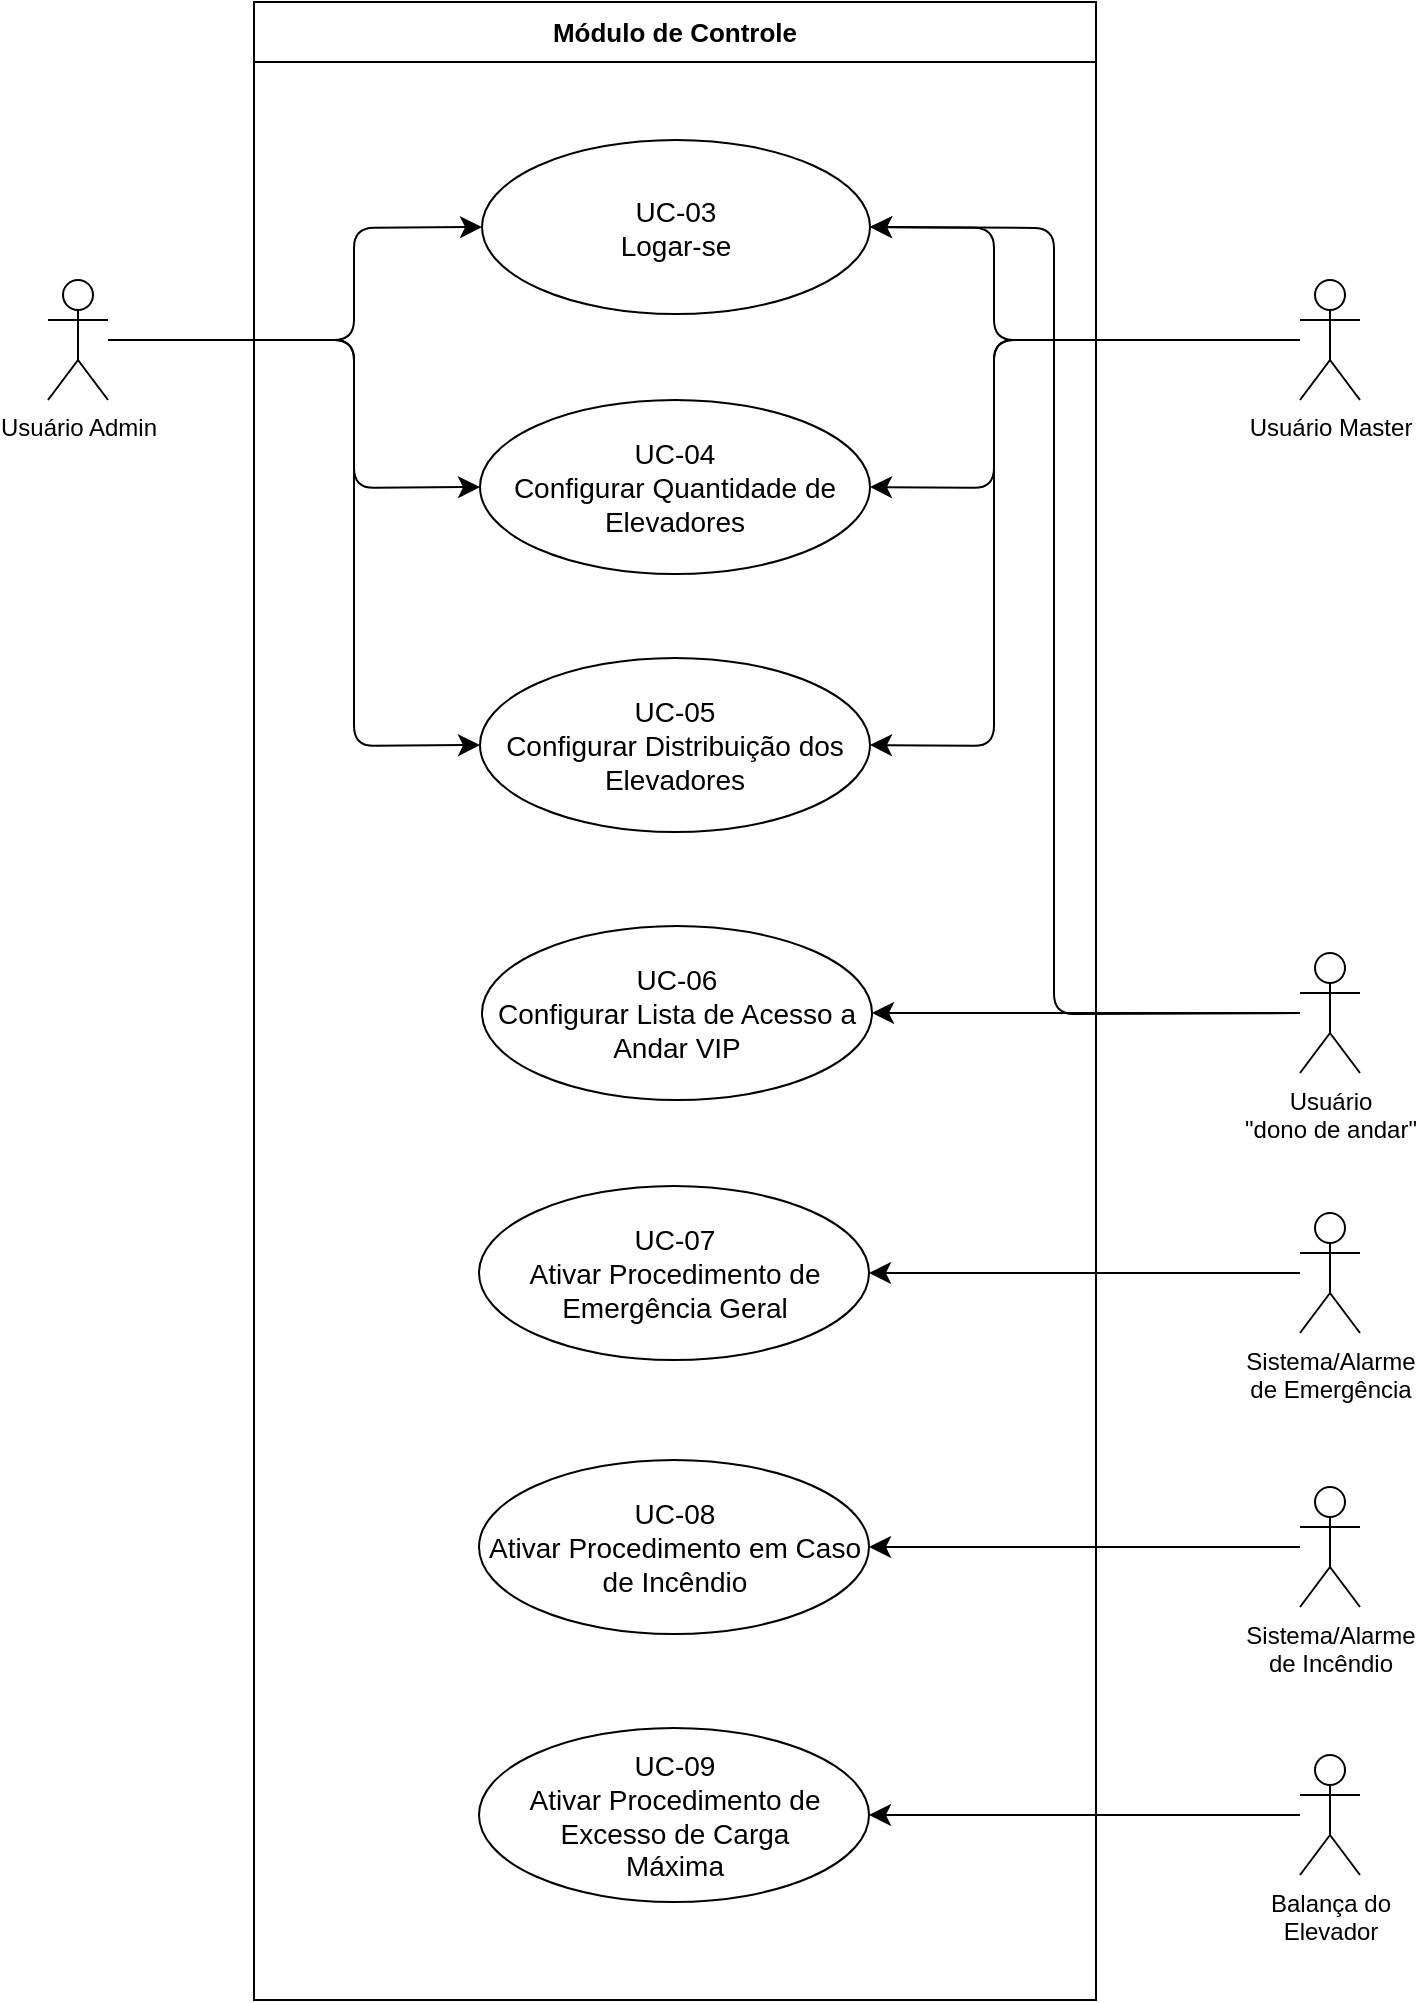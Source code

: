 <mxfile version="24.7.17">
  <diagram name="Page-1" id="IhADGQKQc7QEtHjRozba">
    <mxGraphModel dx="3668" dy="2082" grid="1" gridSize="10" guides="1" tooltips="1" connect="1" arrows="1" fold="1" page="0" pageScale="1" pageWidth="850" pageHeight="1100" math="0" shadow="0">
      <root>
        <mxCell id="0" />
        <mxCell id="1" parent="0" />
        <mxCell id="7ueF1fXJD6vw5-LiibAf-1" value="&lt;font style=&quot;font-size: 13px;&quot;&gt;Módulo de Controle&lt;/font&gt;" style="swimlane;whiteSpace=wrap;html=1;startSize=30;" parent="1" vertex="1">
          <mxGeometry x="-350" y="-109" width="421" height="999" as="geometry" />
        </mxCell>
        <mxCell id="7ueF1fXJD6vw5-LiibAf-2" value="UC-03&lt;br style=&quot;font-size: 14px;&quot;&gt;Logar-se" style="ellipse;whiteSpace=wrap;html=1;fontSize=14;fontStyle=0" parent="7ueF1fXJD6vw5-LiibAf-1" vertex="1">
          <mxGeometry x="114" y="69" width="194" height="87" as="geometry" />
        </mxCell>
        <mxCell id="7ueF1fXJD6vw5-LiibAf-3" value="UC-04&lt;div&gt;Configurar Quantidade de&lt;br&gt;Elevadores&lt;/div&gt;" style="ellipse;whiteSpace=wrap;html=1;fontSize=14;fontStyle=0" parent="7ueF1fXJD6vw5-LiibAf-1" vertex="1">
          <mxGeometry x="113" y="199" width="195" height="87" as="geometry" />
        </mxCell>
        <mxCell id="7ueF1fXJD6vw5-LiibAf-10" value="UC-06&lt;div&gt;Configurar Lista de Acesso a Andar VIP&lt;/div&gt;" style="ellipse;whiteSpace=wrap;html=1;fontSize=14;fontStyle=0" parent="7ueF1fXJD6vw5-LiibAf-1" vertex="1">
          <mxGeometry x="114" y="462" width="195" height="87" as="geometry" />
        </mxCell>
        <mxCell id="7ueF1fXJD6vw5-LiibAf-11" value="UC-07&lt;div&gt;Ativar Procedimento de Emergência Geral&lt;/div&gt;" style="ellipse;whiteSpace=wrap;html=1;fontSize=14;fontStyle=0" parent="7ueF1fXJD6vw5-LiibAf-1" vertex="1">
          <mxGeometry x="112.5" y="592" width="195" height="87" as="geometry" />
        </mxCell>
        <mxCell id="7ueF1fXJD6vw5-LiibAf-12" value="UC-08&lt;div&gt;Ativar Procedimento em Caso de Incêndio&lt;/div&gt;" style="ellipse;whiteSpace=wrap;html=1;fontSize=14;fontStyle=0" parent="7ueF1fXJD6vw5-LiibAf-1" vertex="1">
          <mxGeometry x="112.5" y="729" width="195" height="87" as="geometry" />
        </mxCell>
        <mxCell id="7ueF1fXJD6vw5-LiibAf-13" value="UC-09&lt;div&gt;Ativar Procedimento de Excesso de Carga&lt;/div&gt;&lt;div&gt;Máxima&lt;/div&gt;" style="ellipse;whiteSpace=wrap;html=1;fontSize=14;fontStyle=0" parent="7ueF1fXJD6vw5-LiibAf-1" vertex="1">
          <mxGeometry x="112.5" y="863" width="195" height="87" as="geometry" />
        </mxCell>
        <mxCell id="NG-tSZVlPT3nJzfpOF7C-1" value="UC-05&lt;div&gt;Configurar Distribuição dos Elevadores&lt;/div&gt;" style="ellipse;whiteSpace=wrap;html=1;fontSize=14;fontStyle=0" parent="7ueF1fXJD6vw5-LiibAf-1" vertex="1">
          <mxGeometry x="113" y="328" width="195" height="87" as="geometry" />
        </mxCell>
        <mxCell id="7ueF1fXJD6vw5-LiibAf-29" style="edgeStyle=none;shape=connector;curved=0;rounded=1;orthogonalLoop=1;jettySize=auto;html=1;entryX=1;entryY=0.5;entryDx=0;entryDy=0;strokeColor=default;align=center;verticalAlign=middle;fontFamily=Helvetica;fontSize=12;fontColor=default;labelBackgroundColor=default;startSize=8;endArrow=classic;endSize=8;" parent="1" source="7ueF1fXJD6vw5-LiibAf-6" target="7ueF1fXJD6vw5-LiibAf-2" edge="1">
          <mxGeometry relative="1" as="geometry">
            <Array as="points">
              <mxPoint x="20" y="60" />
              <mxPoint x="20" y="4" />
            </Array>
          </mxGeometry>
        </mxCell>
        <mxCell id="7ueF1fXJD6vw5-LiibAf-30" style="edgeStyle=none;shape=connector;curved=0;rounded=1;orthogonalLoop=1;jettySize=auto;html=1;entryX=1;entryY=0.5;entryDx=0;entryDy=0;strokeColor=default;align=center;verticalAlign=middle;fontFamily=Helvetica;fontSize=12;fontColor=default;labelBackgroundColor=default;startSize=8;endArrow=classic;endSize=8;" parent="1" source="7ueF1fXJD6vw5-LiibAf-6" target="7ueF1fXJD6vw5-LiibAf-3" edge="1">
          <mxGeometry relative="1" as="geometry">
            <Array as="points">
              <mxPoint x="20" y="60" />
              <mxPoint x="20" y="134" />
            </Array>
          </mxGeometry>
        </mxCell>
        <mxCell id="NG-tSZVlPT3nJzfpOF7C-2" style="edgeStyle=none;curved=0;rounded=1;orthogonalLoop=1;jettySize=auto;html=1;entryX=1;entryY=0.5;entryDx=0;entryDy=0;fontSize=12;startSize=8;endSize=8;" parent="1" source="7ueF1fXJD6vw5-LiibAf-6" target="NG-tSZVlPT3nJzfpOF7C-1" edge="1">
          <mxGeometry relative="1" as="geometry">
            <Array as="points">
              <mxPoint x="20" y="60" />
              <mxPoint x="20" y="263" />
            </Array>
          </mxGeometry>
        </mxCell>
        <mxCell id="7ueF1fXJD6vw5-LiibAf-6" value="Usuário Master" style="shape=umlActor;verticalLabelPosition=bottom;verticalAlign=top;html=1;outlineConnect=0;" parent="1" vertex="1">
          <mxGeometry x="173" y="30" width="30" height="60" as="geometry" />
        </mxCell>
        <mxCell id="7ueF1fXJD6vw5-LiibAf-27" style="edgeStyle=none;shape=connector;curved=0;rounded=1;orthogonalLoop=1;jettySize=auto;html=1;entryX=0;entryY=0.5;entryDx=0;entryDy=0;strokeColor=default;align=center;verticalAlign=middle;fontFamily=Helvetica;fontSize=12;fontColor=default;labelBackgroundColor=default;startSize=8;endArrow=classic;endSize=8;" parent="1" source="7ueF1fXJD6vw5-LiibAf-9" target="7ueF1fXJD6vw5-LiibAf-2" edge="1">
          <mxGeometry relative="1" as="geometry">
            <Array as="points">
              <mxPoint x="-300" y="60" />
              <mxPoint x="-300" y="4" />
            </Array>
          </mxGeometry>
        </mxCell>
        <mxCell id="7ueF1fXJD6vw5-LiibAf-28" style="edgeStyle=none;shape=connector;curved=0;rounded=1;orthogonalLoop=1;jettySize=auto;html=1;entryX=0;entryY=0.5;entryDx=0;entryDy=0;strokeColor=default;align=center;verticalAlign=middle;fontFamily=Helvetica;fontSize=12;fontColor=default;labelBackgroundColor=default;startSize=8;endArrow=classic;endSize=8;" parent="1" source="7ueF1fXJD6vw5-LiibAf-9" target="7ueF1fXJD6vw5-LiibAf-3" edge="1">
          <mxGeometry relative="1" as="geometry">
            <Array as="points">
              <mxPoint x="-300" y="60" />
              <mxPoint x="-300" y="134" />
            </Array>
          </mxGeometry>
        </mxCell>
        <mxCell id="NG-tSZVlPT3nJzfpOF7C-3" style="edgeStyle=none;shape=connector;curved=0;rounded=1;orthogonalLoop=1;jettySize=auto;html=1;entryX=0;entryY=0.5;entryDx=0;entryDy=0;strokeColor=default;align=center;verticalAlign=middle;fontFamily=Helvetica;fontSize=12;fontColor=default;labelBackgroundColor=default;startSize=8;endArrow=classic;endSize=8;" parent="1" source="7ueF1fXJD6vw5-LiibAf-9" target="NG-tSZVlPT3nJzfpOF7C-1" edge="1">
          <mxGeometry relative="1" as="geometry">
            <Array as="points">
              <mxPoint x="-300" y="60" />
              <mxPoint x="-300" y="263" />
            </Array>
          </mxGeometry>
        </mxCell>
        <mxCell id="7ueF1fXJD6vw5-LiibAf-9" value="Usuário Admin" style="shape=umlActor;verticalLabelPosition=bottom;verticalAlign=top;html=1;outlineConnect=0;" parent="1" vertex="1">
          <mxGeometry x="-453" y="30" width="30" height="60" as="geometry" />
        </mxCell>
        <mxCell id="7ueF1fXJD6vw5-LiibAf-24" style="edgeStyle=none;curved=1;rounded=0;orthogonalLoop=1;jettySize=auto;html=1;entryX=1;entryY=0.5;entryDx=0;entryDy=0;fontSize=12;startSize=8;endSize=8;" parent="1" source="7ueF1fXJD6vw5-LiibAf-16" target="7ueF1fXJD6vw5-LiibAf-10" edge="1">
          <mxGeometry relative="1" as="geometry" />
        </mxCell>
        <mxCell id="_b7nLUfbZx3cTQzQ7rva-1" style="edgeStyle=none;curved=0;rounded=1;orthogonalLoop=1;jettySize=auto;html=1;entryX=1;entryY=0.5;entryDx=0;entryDy=0;fontSize=12;startSize=8;endSize=8;" edge="1" parent="1" source="7ueF1fXJD6vw5-LiibAf-16" target="7ueF1fXJD6vw5-LiibAf-2">
          <mxGeometry relative="1" as="geometry">
            <Array as="points">
              <mxPoint x="50" y="397" />
              <mxPoint x="50" y="4" />
            </Array>
          </mxGeometry>
        </mxCell>
        <mxCell id="7ueF1fXJD6vw5-LiibAf-16" value="Usuário&lt;br&gt;&quot;dono de andar&quot;" style="shape=umlActor;verticalLabelPosition=bottom;verticalAlign=top;html=1;outlineConnect=0;" parent="1" vertex="1">
          <mxGeometry x="173" y="366.5" width="30" height="60" as="geometry" />
        </mxCell>
        <mxCell id="7ueF1fXJD6vw5-LiibAf-21" style="edgeStyle=none;curved=1;rounded=0;orthogonalLoop=1;jettySize=auto;html=1;entryX=1;entryY=0.5;entryDx=0;entryDy=0;fontSize=12;startSize=8;endSize=8;" parent="1" source="7ueF1fXJD6vw5-LiibAf-17" target="7ueF1fXJD6vw5-LiibAf-11" edge="1">
          <mxGeometry relative="1" as="geometry" />
        </mxCell>
        <mxCell id="7ueF1fXJD6vw5-LiibAf-17" value="Sistema/Alarme&lt;div&gt;de Emergência&lt;/div&gt;" style="shape=umlActor;verticalLabelPosition=bottom;verticalAlign=top;html=1;outlineConnect=0;" parent="1" vertex="1">
          <mxGeometry x="173" y="496.5" width="30" height="60" as="geometry" />
        </mxCell>
        <mxCell id="7ueF1fXJD6vw5-LiibAf-22" style="edgeStyle=none;curved=1;rounded=0;orthogonalLoop=1;jettySize=auto;html=1;entryX=1;entryY=0.5;entryDx=0;entryDy=0;fontSize=12;startSize=8;endSize=8;" parent="1" source="7ueF1fXJD6vw5-LiibAf-18" target="7ueF1fXJD6vw5-LiibAf-12" edge="1">
          <mxGeometry relative="1" as="geometry" />
        </mxCell>
        <mxCell id="7ueF1fXJD6vw5-LiibAf-18" value="Sistema/Alarme&lt;div&gt;de Incêndio&lt;/div&gt;" style="shape=umlActor;verticalLabelPosition=bottom;verticalAlign=top;html=1;outlineConnect=0;" parent="1" vertex="1">
          <mxGeometry x="173" y="633.5" width="30" height="60" as="geometry" />
        </mxCell>
        <mxCell id="7ueF1fXJD6vw5-LiibAf-23" style="edgeStyle=none;curved=1;rounded=0;orthogonalLoop=1;jettySize=auto;html=1;entryX=1;entryY=0.5;entryDx=0;entryDy=0;fontSize=12;startSize=8;endSize=8;" parent="1" source="7ueF1fXJD6vw5-LiibAf-19" target="7ueF1fXJD6vw5-LiibAf-13" edge="1">
          <mxGeometry relative="1" as="geometry" />
        </mxCell>
        <mxCell id="7ueF1fXJD6vw5-LiibAf-19" value="Balança do&lt;div&gt;Elevador&lt;/div&gt;" style="shape=umlActor;verticalLabelPosition=bottom;verticalAlign=top;html=1;outlineConnect=0;" parent="1" vertex="1">
          <mxGeometry x="173" y="767.5" width="30" height="60" as="geometry" />
        </mxCell>
      </root>
    </mxGraphModel>
  </diagram>
</mxfile>
